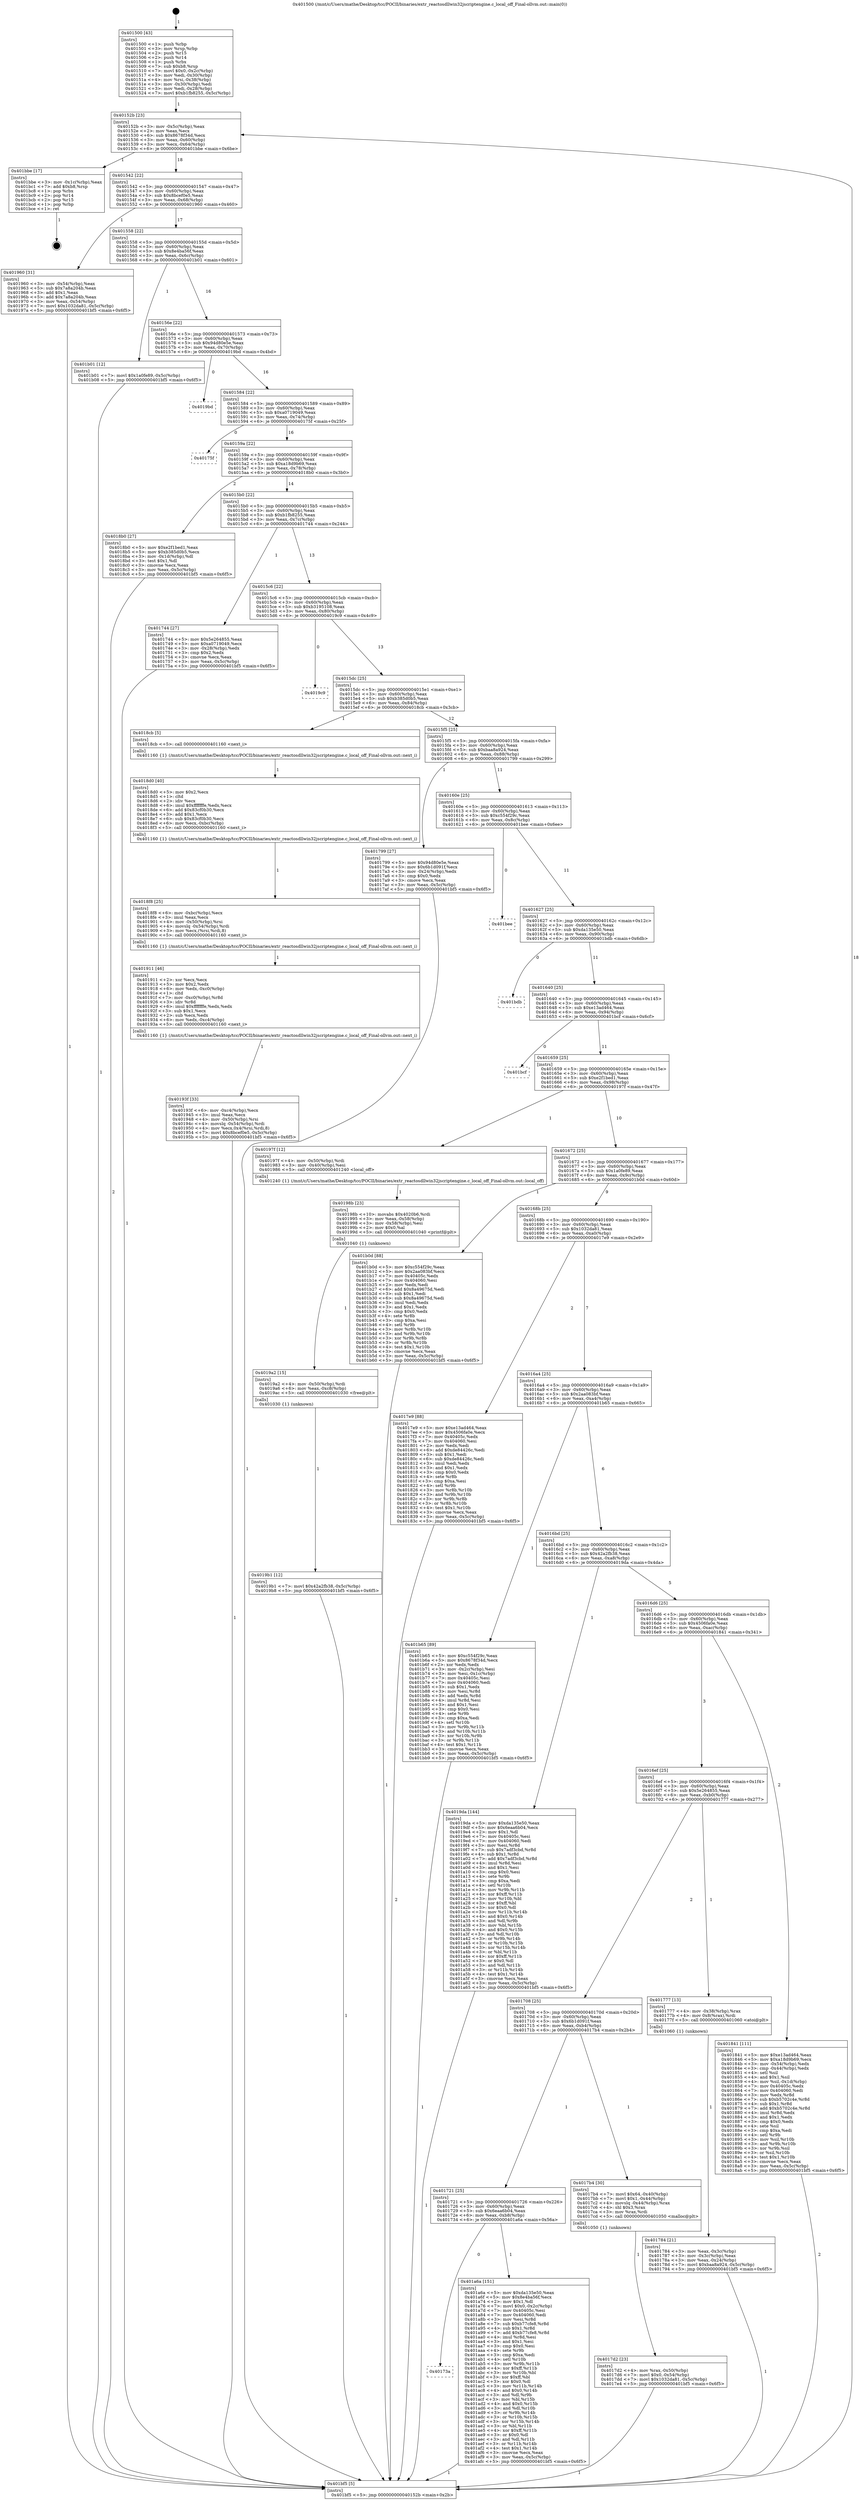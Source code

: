 digraph "0x401500" {
  label = "0x401500 (/mnt/c/Users/mathe/Desktop/tcc/POCII/binaries/extr_reactosdllwin32jscriptengine.c_local_off_Final-ollvm.out::main(0))"
  labelloc = "t"
  node[shape=record]

  Entry [label="",width=0.3,height=0.3,shape=circle,fillcolor=black,style=filled]
  "0x40152b" [label="{
     0x40152b [23]\l
     | [instrs]\l
     &nbsp;&nbsp;0x40152b \<+3\>: mov -0x5c(%rbp),%eax\l
     &nbsp;&nbsp;0x40152e \<+2\>: mov %eax,%ecx\l
     &nbsp;&nbsp;0x401530 \<+6\>: sub $0x8678f34d,%ecx\l
     &nbsp;&nbsp;0x401536 \<+3\>: mov %eax,-0x60(%rbp)\l
     &nbsp;&nbsp;0x401539 \<+3\>: mov %ecx,-0x64(%rbp)\l
     &nbsp;&nbsp;0x40153c \<+6\>: je 0000000000401bbe \<main+0x6be\>\l
  }"]
  "0x401bbe" [label="{
     0x401bbe [17]\l
     | [instrs]\l
     &nbsp;&nbsp;0x401bbe \<+3\>: mov -0x1c(%rbp),%eax\l
     &nbsp;&nbsp;0x401bc1 \<+7\>: add $0xb8,%rsp\l
     &nbsp;&nbsp;0x401bc8 \<+1\>: pop %rbx\l
     &nbsp;&nbsp;0x401bc9 \<+2\>: pop %r14\l
     &nbsp;&nbsp;0x401bcb \<+2\>: pop %r15\l
     &nbsp;&nbsp;0x401bcd \<+1\>: pop %rbp\l
     &nbsp;&nbsp;0x401bce \<+1\>: ret\l
  }"]
  "0x401542" [label="{
     0x401542 [22]\l
     | [instrs]\l
     &nbsp;&nbsp;0x401542 \<+5\>: jmp 0000000000401547 \<main+0x47\>\l
     &nbsp;&nbsp;0x401547 \<+3\>: mov -0x60(%rbp),%eax\l
     &nbsp;&nbsp;0x40154a \<+5\>: sub $0x8bcef0e5,%eax\l
     &nbsp;&nbsp;0x40154f \<+3\>: mov %eax,-0x68(%rbp)\l
     &nbsp;&nbsp;0x401552 \<+6\>: je 0000000000401960 \<main+0x460\>\l
  }"]
  Exit [label="",width=0.3,height=0.3,shape=circle,fillcolor=black,style=filled,peripheries=2]
  "0x401960" [label="{
     0x401960 [31]\l
     | [instrs]\l
     &nbsp;&nbsp;0x401960 \<+3\>: mov -0x54(%rbp),%eax\l
     &nbsp;&nbsp;0x401963 \<+5\>: sub $0x7a8a204b,%eax\l
     &nbsp;&nbsp;0x401968 \<+3\>: add $0x1,%eax\l
     &nbsp;&nbsp;0x40196b \<+5\>: add $0x7a8a204b,%eax\l
     &nbsp;&nbsp;0x401970 \<+3\>: mov %eax,-0x54(%rbp)\l
     &nbsp;&nbsp;0x401973 \<+7\>: movl $0x1032da81,-0x5c(%rbp)\l
     &nbsp;&nbsp;0x40197a \<+5\>: jmp 0000000000401bf5 \<main+0x6f5\>\l
  }"]
  "0x401558" [label="{
     0x401558 [22]\l
     | [instrs]\l
     &nbsp;&nbsp;0x401558 \<+5\>: jmp 000000000040155d \<main+0x5d\>\l
     &nbsp;&nbsp;0x40155d \<+3\>: mov -0x60(%rbp),%eax\l
     &nbsp;&nbsp;0x401560 \<+5\>: sub $0x8e4ba56f,%eax\l
     &nbsp;&nbsp;0x401565 \<+3\>: mov %eax,-0x6c(%rbp)\l
     &nbsp;&nbsp;0x401568 \<+6\>: je 0000000000401b01 \<main+0x601\>\l
  }"]
  "0x40173a" [label="{
     0x40173a\l
  }", style=dashed]
  "0x401b01" [label="{
     0x401b01 [12]\l
     | [instrs]\l
     &nbsp;&nbsp;0x401b01 \<+7\>: movl $0x1a0fe89,-0x5c(%rbp)\l
     &nbsp;&nbsp;0x401b08 \<+5\>: jmp 0000000000401bf5 \<main+0x6f5\>\l
  }"]
  "0x40156e" [label="{
     0x40156e [22]\l
     | [instrs]\l
     &nbsp;&nbsp;0x40156e \<+5\>: jmp 0000000000401573 \<main+0x73\>\l
     &nbsp;&nbsp;0x401573 \<+3\>: mov -0x60(%rbp),%eax\l
     &nbsp;&nbsp;0x401576 \<+5\>: sub $0x94d80e5e,%eax\l
     &nbsp;&nbsp;0x40157b \<+3\>: mov %eax,-0x70(%rbp)\l
     &nbsp;&nbsp;0x40157e \<+6\>: je 00000000004019bd \<main+0x4bd\>\l
  }"]
  "0x401a6a" [label="{
     0x401a6a [151]\l
     | [instrs]\l
     &nbsp;&nbsp;0x401a6a \<+5\>: mov $0xda135e50,%eax\l
     &nbsp;&nbsp;0x401a6f \<+5\>: mov $0x8e4ba56f,%ecx\l
     &nbsp;&nbsp;0x401a74 \<+2\>: mov $0x1,%dl\l
     &nbsp;&nbsp;0x401a76 \<+7\>: movl $0x0,-0x2c(%rbp)\l
     &nbsp;&nbsp;0x401a7d \<+7\>: mov 0x40405c,%esi\l
     &nbsp;&nbsp;0x401a84 \<+7\>: mov 0x404060,%edi\l
     &nbsp;&nbsp;0x401a8b \<+3\>: mov %esi,%r8d\l
     &nbsp;&nbsp;0x401a8e \<+7\>: sub $0xb77cfe8,%r8d\l
     &nbsp;&nbsp;0x401a95 \<+4\>: sub $0x1,%r8d\l
     &nbsp;&nbsp;0x401a99 \<+7\>: add $0xb77cfe8,%r8d\l
     &nbsp;&nbsp;0x401aa0 \<+4\>: imul %r8d,%esi\l
     &nbsp;&nbsp;0x401aa4 \<+3\>: and $0x1,%esi\l
     &nbsp;&nbsp;0x401aa7 \<+3\>: cmp $0x0,%esi\l
     &nbsp;&nbsp;0x401aaa \<+4\>: sete %r9b\l
     &nbsp;&nbsp;0x401aae \<+3\>: cmp $0xa,%edi\l
     &nbsp;&nbsp;0x401ab1 \<+4\>: setl %r10b\l
     &nbsp;&nbsp;0x401ab5 \<+3\>: mov %r9b,%r11b\l
     &nbsp;&nbsp;0x401ab8 \<+4\>: xor $0xff,%r11b\l
     &nbsp;&nbsp;0x401abc \<+3\>: mov %r10b,%bl\l
     &nbsp;&nbsp;0x401abf \<+3\>: xor $0xff,%bl\l
     &nbsp;&nbsp;0x401ac2 \<+3\>: xor $0x0,%dl\l
     &nbsp;&nbsp;0x401ac5 \<+3\>: mov %r11b,%r14b\l
     &nbsp;&nbsp;0x401ac8 \<+4\>: and $0x0,%r14b\l
     &nbsp;&nbsp;0x401acc \<+3\>: and %dl,%r9b\l
     &nbsp;&nbsp;0x401acf \<+3\>: mov %bl,%r15b\l
     &nbsp;&nbsp;0x401ad2 \<+4\>: and $0x0,%r15b\l
     &nbsp;&nbsp;0x401ad6 \<+3\>: and %dl,%r10b\l
     &nbsp;&nbsp;0x401ad9 \<+3\>: or %r9b,%r14b\l
     &nbsp;&nbsp;0x401adc \<+3\>: or %r10b,%r15b\l
     &nbsp;&nbsp;0x401adf \<+3\>: xor %r15b,%r14b\l
     &nbsp;&nbsp;0x401ae2 \<+3\>: or %bl,%r11b\l
     &nbsp;&nbsp;0x401ae5 \<+4\>: xor $0xff,%r11b\l
     &nbsp;&nbsp;0x401ae9 \<+3\>: or $0x0,%dl\l
     &nbsp;&nbsp;0x401aec \<+3\>: and %dl,%r11b\l
     &nbsp;&nbsp;0x401aef \<+3\>: or %r11b,%r14b\l
     &nbsp;&nbsp;0x401af2 \<+4\>: test $0x1,%r14b\l
     &nbsp;&nbsp;0x401af6 \<+3\>: cmovne %ecx,%eax\l
     &nbsp;&nbsp;0x401af9 \<+3\>: mov %eax,-0x5c(%rbp)\l
     &nbsp;&nbsp;0x401afc \<+5\>: jmp 0000000000401bf5 \<main+0x6f5\>\l
  }"]
  "0x4019bd" [label="{
     0x4019bd\l
  }", style=dashed]
  "0x401584" [label="{
     0x401584 [22]\l
     | [instrs]\l
     &nbsp;&nbsp;0x401584 \<+5\>: jmp 0000000000401589 \<main+0x89\>\l
     &nbsp;&nbsp;0x401589 \<+3\>: mov -0x60(%rbp),%eax\l
     &nbsp;&nbsp;0x40158c \<+5\>: sub $0xa0719049,%eax\l
     &nbsp;&nbsp;0x401591 \<+3\>: mov %eax,-0x74(%rbp)\l
     &nbsp;&nbsp;0x401594 \<+6\>: je 000000000040175f \<main+0x25f\>\l
  }"]
  "0x4019b1" [label="{
     0x4019b1 [12]\l
     | [instrs]\l
     &nbsp;&nbsp;0x4019b1 \<+7\>: movl $0x42a2fb38,-0x5c(%rbp)\l
     &nbsp;&nbsp;0x4019b8 \<+5\>: jmp 0000000000401bf5 \<main+0x6f5\>\l
  }"]
  "0x40175f" [label="{
     0x40175f\l
  }", style=dashed]
  "0x40159a" [label="{
     0x40159a [22]\l
     | [instrs]\l
     &nbsp;&nbsp;0x40159a \<+5\>: jmp 000000000040159f \<main+0x9f\>\l
     &nbsp;&nbsp;0x40159f \<+3\>: mov -0x60(%rbp),%eax\l
     &nbsp;&nbsp;0x4015a2 \<+5\>: sub $0xa18d9b69,%eax\l
     &nbsp;&nbsp;0x4015a7 \<+3\>: mov %eax,-0x78(%rbp)\l
     &nbsp;&nbsp;0x4015aa \<+6\>: je 00000000004018b0 \<main+0x3b0\>\l
  }"]
  "0x4019a2" [label="{
     0x4019a2 [15]\l
     | [instrs]\l
     &nbsp;&nbsp;0x4019a2 \<+4\>: mov -0x50(%rbp),%rdi\l
     &nbsp;&nbsp;0x4019a6 \<+6\>: mov %eax,-0xc8(%rbp)\l
     &nbsp;&nbsp;0x4019ac \<+5\>: call 0000000000401030 \<free@plt\>\l
     | [calls]\l
     &nbsp;&nbsp;0x401030 \{1\} (unknown)\l
  }"]
  "0x4018b0" [label="{
     0x4018b0 [27]\l
     | [instrs]\l
     &nbsp;&nbsp;0x4018b0 \<+5\>: mov $0xe2f1bed1,%eax\l
     &nbsp;&nbsp;0x4018b5 \<+5\>: mov $0xb385d0b5,%ecx\l
     &nbsp;&nbsp;0x4018ba \<+3\>: mov -0x1d(%rbp),%dl\l
     &nbsp;&nbsp;0x4018bd \<+3\>: test $0x1,%dl\l
     &nbsp;&nbsp;0x4018c0 \<+3\>: cmovne %ecx,%eax\l
     &nbsp;&nbsp;0x4018c3 \<+3\>: mov %eax,-0x5c(%rbp)\l
     &nbsp;&nbsp;0x4018c6 \<+5\>: jmp 0000000000401bf5 \<main+0x6f5\>\l
  }"]
  "0x4015b0" [label="{
     0x4015b0 [22]\l
     | [instrs]\l
     &nbsp;&nbsp;0x4015b0 \<+5\>: jmp 00000000004015b5 \<main+0xb5\>\l
     &nbsp;&nbsp;0x4015b5 \<+3\>: mov -0x60(%rbp),%eax\l
     &nbsp;&nbsp;0x4015b8 \<+5\>: sub $0xb1fb8255,%eax\l
     &nbsp;&nbsp;0x4015bd \<+3\>: mov %eax,-0x7c(%rbp)\l
     &nbsp;&nbsp;0x4015c0 \<+6\>: je 0000000000401744 \<main+0x244\>\l
  }"]
  "0x40198b" [label="{
     0x40198b [23]\l
     | [instrs]\l
     &nbsp;&nbsp;0x40198b \<+10\>: movabs $0x4020b6,%rdi\l
     &nbsp;&nbsp;0x401995 \<+3\>: mov %eax,-0x58(%rbp)\l
     &nbsp;&nbsp;0x401998 \<+3\>: mov -0x58(%rbp),%esi\l
     &nbsp;&nbsp;0x40199b \<+2\>: mov $0x0,%al\l
     &nbsp;&nbsp;0x40199d \<+5\>: call 0000000000401040 \<printf@plt\>\l
     | [calls]\l
     &nbsp;&nbsp;0x401040 \{1\} (unknown)\l
  }"]
  "0x401744" [label="{
     0x401744 [27]\l
     | [instrs]\l
     &nbsp;&nbsp;0x401744 \<+5\>: mov $0x5e264855,%eax\l
     &nbsp;&nbsp;0x401749 \<+5\>: mov $0xa0719049,%ecx\l
     &nbsp;&nbsp;0x40174e \<+3\>: mov -0x28(%rbp),%edx\l
     &nbsp;&nbsp;0x401751 \<+3\>: cmp $0x2,%edx\l
     &nbsp;&nbsp;0x401754 \<+3\>: cmovne %ecx,%eax\l
     &nbsp;&nbsp;0x401757 \<+3\>: mov %eax,-0x5c(%rbp)\l
     &nbsp;&nbsp;0x40175a \<+5\>: jmp 0000000000401bf5 \<main+0x6f5\>\l
  }"]
  "0x4015c6" [label="{
     0x4015c6 [22]\l
     | [instrs]\l
     &nbsp;&nbsp;0x4015c6 \<+5\>: jmp 00000000004015cb \<main+0xcb\>\l
     &nbsp;&nbsp;0x4015cb \<+3\>: mov -0x60(%rbp),%eax\l
     &nbsp;&nbsp;0x4015ce \<+5\>: sub $0xb3195108,%eax\l
     &nbsp;&nbsp;0x4015d3 \<+3\>: mov %eax,-0x80(%rbp)\l
     &nbsp;&nbsp;0x4015d6 \<+6\>: je 00000000004019c9 \<main+0x4c9\>\l
  }"]
  "0x401bf5" [label="{
     0x401bf5 [5]\l
     | [instrs]\l
     &nbsp;&nbsp;0x401bf5 \<+5\>: jmp 000000000040152b \<main+0x2b\>\l
  }"]
  "0x401500" [label="{
     0x401500 [43]\l
     | [instrs]\l
     &nbsp;&nbsp;0x401500 \<+1\>: push %rbp\l
     &nbsp;&nbsp;0x401501 \<+3\>: mov %rsp,%rbp\l
     &nbsp;&nbsp;0x401504 \<+2\>: push %r15\l
     &nbsp;&nbsp;0x401506 \<+2\>: push %r14\l
     &nbsp;&nbsp;0x401508 \<+1\>: push %rbx\l
     &nbsp;&nbsp;0x401509 \<+7\>: sub $0xb8,%rsp\l
     &nbsp;&nbsp;0x401510 \<+7\>: movl $0x0,-0x2c(%rbp)\l
     &nbsp;&nbsp;0x401517 \<+3\>: mov %edi,-0x30(%rbp)\l
     &nbsp;&nbsp;0x40151a \<+4\>: mov %rsi,-0x38(%rbp)\l
     &nbsp;&nbsp;0x40151e \<+3\>: mov -0x30(%rbp),%edi\l
     &nbsp;&nbsp;0x401521 \<+3\>: mov %edi,-0x28(%rbp)\l
     &nbsp;&nbsp;0x401524 \<+7\>: movl $0xb1fb8255,-0x5c(%rbp)\l
  }"]
  "0x40193f" [label="{
     0x40193f [33]\l
     | [instrs]\l
     &nbsp;&nbsp;0x40193f \<+6\>: mov -0xc4(%rbp),%ecx\l
     &nbsp;&nbsp;0x401945 \<+3\>: imul %eax,%ecx\l
     &nbsp;&nbsp;0x401948 \<+4\>: mov -0x50(%rbp),%rsi\l
     &nbsp;&nbsp;0x40194c \<+4\>: movslq -0x54(%rbp),%rdi\l
     &nbsp;&nbsp;0x401950 \<+4\>: mov %ecx,0x4(%rsi,%rdi,8)\l
     &nbsp;&nbsp;0x401954 \<+7\>: movl $0x8bcef0e5,-0x5c(%rbp)\l
     &nbsp;&nbsp;0x40195b \<+5\>: jmp 0000000000401bf5 \<main+0x6f5\>\l
  }"]
  "0x4019c9" [label="{
     0x4019c9\l
  }", style=dashed]
  "0x4015dc" [label="{
     0x4015dc [25]\l
     | [instrs]\l
     &nbsp;&nbsp;0x4015dc \<+5\>: jmp 00000000004015e1 \<main+0xe1\>\l
     &nbsp;&nbsp;0x4015e1 \<+3\>: mov -0x60(%rbp),%eax\l
     &nbsp;&nbsp;0x4015e4 \<+5\>: sub $0xb385d0b5,%eax\l
     &nbsp;&nbsp;0x4015e9 \<+6\>: mov %eax,-0x84(%rbp)\l
     &nbsp;&nbsp;0x4015ef \<+6\>: je 00000000004018cb \<main+0x3cb\>\l
  }"]
  "0x401911" [label="{
     0x401911 [46]\l
     | [instrs]\l
     &nbsp;&nbsp;0x401911 \<+2\>: xor %ecx,%ecx\l
     &nbsp;&nbsp;0x401913 \<+5\>: mov $0x2,%edx\l
     &nbsp;&nbsp;0x401918 \<+6\>: mov %edx,-0xc0(%rbp)\l
     &nbsp;&nbsp;0x40191e \<+1\>: cltd\l
     &nbsp;&nbsp;0x40191f \<+7\>: mov -0xc0(%rbp),%r8d\l
     &nbsp;&nbsp;0x401926 \<+3\>: idiv %r8d\l
     &nbsp;&nbsp;0x401929 \<+6\>: imul $0xfffffffe,%edx,%edx\l
     &nbsp;&nbsp;0x40192f \<+3\>: sub $0x1,%ecx\l
     &nbsp;&nbsp;0x401932 \<+2\>: sub %ecx,%edx\l
     &nbsp;&nbsp;0x401934 \<+6\>: mov %edx,-0xc4(%rbp)\l
     &nbsp;&nbsp;0x40193a \<+5\>: call 0000000000401160 \<next_i\>\l
     | [calls]\l
     &nbsp;&nbsp;0x401160 \{1\} (/mnt/c/Users/mathe/Desktop/tcc/POCII/binaries/extr_reactosdllwin32jscriptengine.c_local_off_Final-ollvm.out::next_i)\l
  }"]
  "0x4018cb" [label="{
     0x4018cb [5]\l
     | [instrs]\l
     &nbsp;&nbsp;0x4018cb \<+5\>: call 0000000000401160 \<next_i\>\l
     | [calls]\l
     &nbsp;&nbsp;0x401160 \{1\} (/mnt/c/Users/mathe/Desktop/tcc/POCII/binaries/extr_reactosdllwin32jscriptengine.c_local_off_Final-ollvm.out::next_i)\l
  }"]
  "0x4015f5" [label="{
     0x4015f5 [25]\l
     | [instrs]\l
     &nbsp;&nbsp;0x4015f5 \<+5\>: jmp 00000000004015fa \<main+0xfa\>\l
     &nbsp;&nbsp;0x4015fa \<+3\>: mov -0x60(%rbp),%eax\l
     &nbsp;&nbsp;0x4015fd \<+5\>: sub $0xbaa8a924,%eax\l
     &nbsp;&nbsp;0x401602 \<+6\>: mov %eax,-0x88(%rbp)\l
     &nbsp;&nbsp;0x401608 \<+6\>: je 0000000000401799 \<main+0x299\>\l
  }"]
  "0x4018f8" [label="{
     0x4018f8 [25]\l
     | [instrs]\l
     &nbsp;&nbsp;0x4018f8 \<+6\>: mov -0xbc(%rbp),%ecx\l
     &nbsp;&nbsp;0x4018fe \<+3\>: imul %eax,%ecx\l
     &nbsp;&nbsp;0x401901 \<+4\>: mov -0x50(%rbp),%rsi\l
     &nbsp;&nbsp;0x401905 \<+4\>: movslq -0x54(%rbp),%rdi\l
     &nbsp;&nbsp;0x401909 \<+3\>: mov %ecx,(%rsi,%rdi,8)\l
     &nbsp;&nbsp;0x40190c \<+5\>: call 0000000000401160 \<next_i\>\l
     | [calls]\l
     &nbsp;&nbsp;0x401160 \{1\} (/mnt/c/Users/mathe/Desktop/tcc/POCII/binaries/extr_reactosdllwin32jscriptengine.c_local_off_Final-ollvm.out::next_i)\l
  }"]
  "0x401799" [label="{
     0x401799 [27]\l
     | [instrs]\l
     &nbsp;&nbsp;0x401799 \<+5\>: mov $0x94d80e5e,%eax\l
     &nbsp;&nbsp;0x40179e \<+5\>: mov $0x6b1d091f,%ecx\l
     &nbsp;&nbsp;0x4017a3 \<+3\>: mov -0x24(%rbp),%edx\l
     &nbsp;&nbsp;0x4017a6 \<+3\>: cmp $0x0,%edx\l
     &nbsp;&nbsp;0x4017a9 \<+3\>: cmove %ecx,%eax\l
     &nbsp;&nbsp;0x4017ac \<+3\>: mov %eax,-0x5c(%rbp)\l
     &nbsp;&nbsp;0x4017af \<+5\>: jmp 0000000000401bf5 \<main+0x6f5\>\l
  }"]
  "0x40160e" [label="{
     0x40160e [25]\l
     | [instrs]\l
     &nbsp;&nbsp;0x40160e \<+5\>: jmp 0000000000401613 \<main+0x113\>\l
     &nbsp;&nbsp;0x401613 \<+3\>: mov -0x60(%rbp),%eax\l
     &nbsp;&nbsp;0x401616 \<+5\>: sub $0xc554f29c,%eax\l
     &nbsp;&nbsp;0x40161b \<+6\>: mov %eax,-0x8c(%rbp)\l
     &nbsp;&nbsp;0x401621 \<+6\>: je 0000000000401bee \<main+0x6ee\>\l
  }"]
  "0x4018d0" [label="{
     0x4018d0 [40]\l
     | [instrs]\l
     &nbsp;&nbsp;0x4018d0 \<+5\>: mov $0x2,%ecx\l
     &nbsp;&nbsp;0x4018d5 \<+1\>: cltd\l
     &nbsp;&nbsp;0x4018d6 \<+2\>: idiv %ecx\l
     &nbsp;&nbsp;0x4018d8 \<+6\>: imul $0xfffffffe,%edx,%ecx\l
     &nbsp;&nbsp;0x4018de \<+6\>: add $0x83cf0b30,%ecx\l
     &nbsp;&nbsp;0x4018e4 \<+3\>: add $0x1,%ecx\l
     &nbsp;&nbsp;0x4018e7 \<+6\>: sub $0x83cf0b30,%ecx\l
     &nbsp;&nbsp;0x4018ed \<+6\>: mov %ecx,-0xbc(%rbp)\l
     &nbsp;&nbsp;0x4018f3 \<+5\>: call 0000000000401160 \<next_i\>\l
     | [calls]\l
     &nbsp;&nbsp;0x401160 \{1\} (/mnt/c/Users/mathe/Desktop/tcc/POCII/binaries/extr_reactosdllwin32jscriptengine.c_local_off_Final-ollvm.out::next_i)\l
  }"]
  "0x401bee" [label="{
     0x401bee\l
  }", style=dashed]
  "0x401627" [label="{
     0x401627 [25]\l
     | [instrs]\l
     &nbsp;&nbsp;0x401627 \<+5\>: jmp 000000000040162c \<main+0x12c\>\l
     &nbsp;&nbsp;0x40162c \<+3\>: mov -0x60(%rbp),%eax\l
     &nbsp;&nbsp;0x40162f \<+5\>: sub $0xda135e50,%eax\l
     &nbsp;&nbsp;0x401634 \<+6\>: mov %eax,-0x90(%rbp)\l
     &nbsp;&nbsp;0x40163a \<+6\>: je 0000000000401bdb \<main+0x6db\>\l
  }"]
  "0x4017d2" [label="{
     0x4017d2 [23]\l
     | [instrs]\l
     &nbsp;&nbsp;0x4017d2 \<+4\>: mov %rax,-0x50(%rbp)\l
     &nbsp;&nbsp;0x4017d6 \<+7\>: movl $0x0,-0x54(%rbp)\l
     &nbsp;&nbsp;0x4017dd \<+7\>: movl $0x1032da81,-0x5c(%rbp)\l
     &nbsp;&nbsp;0x4017e4 \<+5\>: jmp 0000000000401bf5 \<main+0x6f5\>\l
  }"]
  "0x401bdb" [label="{
     0x401bdb\l
  }", style=dashed]
  "0x401640" [label="{
     0x401640 [25]\l
     | [instrs]\l
     &nbsp;&nbsp;0x401640 \<+5\>: jmp 0000000000401645 \<main+0x145\>\l
     &nbsp;&nbsp;0x401645 \<+3\>: mov -0x60(%rbp),%eax\l
     &nbsp;&nbsp;0x401648 \<+5\>: sub $0xe13ad464,%eax\l
     &nbsp;&nbsp;0x40164d \<+6\>: mov %eax,-0x94(%rbp)\l
     &nbsp;&nbsp;0x401653 \<+6\>: je 0000000000401bcf \<main+0x6cf\>\l
  }"]
  "0x401721" [label="{
     0x401721 [25]\l
     | [instrs]\l
     &nbsp;&nbsp;0x401721 \<+5\>: jmp 0000000000401726 \<main+0x226\>\l
     &nbsp;&nbsp;0x401726 \<+3\>: mov -0x60(%rbp),%eax\l
     &nbsp;&nbsp;0x401729 \<+5\>: sub $0x6eaa6b04,%eax\l
     &nbsp;&nbsp;0x40172e \<+6\>: mov %eax,-0xb8(%rbp)\l
     &nbsp;&nbsp;0x401734 \<+6\>: je 0000000000401a6a \<main+0x56a\>\l
  }"]
  "0x401bcf" [label="{
     0x401bcf\l
  }", style=dashed]
  "0x401659" [label="{
     0x401659 [25]\l
     | [instrs]\l
     &nbsp;&nbsp;0x401659 \<+5\>: jmp 000000000040165e \<main+0x15e\>\l
     &nbsp;&nbsp;0x40165e \<+3\>: mov -0x60(%rbp),%eax\l
     &nbsp;&nbsp;0x401661 \<+5\>: sub $0xe2f1bed1,%eax\l
     &nbsp;&nbsp;0x401666 \<+6\>: mov %eax,-0x98(%rbp)\l
     &nbsp;&nbsp;0x40166c \<+6\>: je 000000000040197f \<main+0x47f\>\l
  }"]
  "0x4017b4" [label="{
     0x4017b4 [30]\l
     | [instrs]\l
     &nbsp;&nbsp;0x4017b4 \<+7\>: movl $0x64,-0x40(%rbp)\l
     &nbsp;&nbsp;0x4017bb \<+7\>: movl $0x1,-0x44(%rbp)\l
     &nbsp;&nbsp;0x4017c2 \<+4\>: movslq -0x44(%rbp),%rax\l
     &nbsp;&nbsp;0x4017c6 \<+4\>: shl $0x3,%rax\l
     &nbsp;&nbsp;0x4017ca \<+3\>: mov %rax,%rdi\l
     &nbsp;&nbsp;0x4017cd \<+5\>: call 0000000000401050 \<malloc@plt\>\l
     | [calls]\l
     &nbsp;&nbsp;0x401050 \{1\} (unknown)\l
  }"]
  "0x40197f" [label="{
     0x40197f [12]\l
     | [instrs]\l
     &nbsp;&nbsp;0x40197f \<+4\>: mov -0x50(%rbp),%rdi\l
     &nbsp;&nbsp;0x401983 \<+3\>: mov -0x40(%rbp),%esi\l
     &nbsp;&nbsp;0x401986 \<+5\>: call 0000000000401240 \<local_off\>\l
     | [calls]\l
     &nbsp;&nbsp;0x401240 \{1\} (/mnt/c/Users/mathe/Desktop/tcc/POCII/binaries/extr_reactosdllwin32jscriptengine.c_local_off_Final-ollvm.out::local_off)\l
  }"]
  "0x401672" [label="{
     0x401672 [25]\l
     | [instrs]\l
     &nbsp;&nbsp;0x401672 \<+5\>: jmp 0000000000401677 \<main+0x177\>\l
     &nbsp;&nbsp;0x401677 \<+3\>: mov -0x60(%rbp),%eax\l
     &nbsp;&nbsp;0x40167a \<+5\>: sub $0x1a0fe89,%eax\l
     &nbsp;&nbsp;0x40167f \<+6\>: mov %eax,-0x9c(%rbp)\l
     &nbsp;&nbsp;0x401685 \<+6\>: je 0000000000401b0d \<main+0x60d\>\l
  }"]
  "0x401784" [label="{
     0x401784 [21]\l
     | [instrs]\l
     &nbsp;&nbsp;0x401784 \<+3\>: mov %eax,-0x3c(%rbp)\l
     &nbsp;&nbsp;0x401787 \<+3\>: mov -0x3c(%rbp),%eax\l
     &nbsp;&nbsp;0x40178a \<+3\>: mov %eax,-0x24(%rbp)\l
     &nbsp;&nbsp;0x40178d \<+7\>: movl $0xbaa8a924,-0x5c(%rbp)\l
     &nbsp;&nbsp;0x401794 \<+5\>: jmp 0000000000401bf5 \<main+0x6f5\>\l
  }"]
  "0x401b0d" [label="{
     0x401b0d [88]\l
     | [instrs]\l
     &nbsp;&nbsp;0x401b0d \<+5\>: mov $0xc554f29c,%eax\l
     &nbsp;&nbsp;0x401b12 \<+5\>: mov $0x2aa083bf,%ecx\l
     &nbsp;&nbsp;0x401b17 \<+7\>: mov 0x40405c,%edx\l
     &nbsp;&nbsp;0x401b1e \<+7\>: mov 0x404060,%esi\l
     &nbsp;&nbsp;0x401b25 \<+2\>: mov %edx,%edi\l
     &nbsp;&nbsp;0x401b27 \<+6\>: add $0x8a49675d,%edi\l
     &nbsp;&nbsp;0x401b2d \<+3\>: sub $0x1,%edi\l
     &nbsp;&nbsp;0x401b30 \<+6\>: sub $0x8a49675d,%edi\l
     &nbsp;&nbsp;0x401b36 \<+3\>: imul %edi,%edx\l
     &nbsp;&nbsp;0x401b39 \<+3\>: and $0x1,%edx\l
     &nbsp;&nbsp;0x401b3c \<+3\>: cmp $0x0,%edx\l
     &nbsp;&nbsp;0x401b3f \<+4\>: sete %r8b\l
     &nbsp;&nbsp;0x401b43 \<+3\>: cmp $0xa,%esi\l
     &nbsp;&nbsp;0x401b46 \<+4\>: setl %r9b\l
     &nbsp;&nbsp;0x401b4a \<+3\>: mov %r8b,%r10b\l
     &nbsp;&nbsp;0x401b4d \<+3\>: and %r9b,%r10b\l
     &nbsp;&nbsp;0x401b50 \<+3\>: xor %r9b,%r8b\l
     &nbsp;&nbsp;0x401b53 \<+3\>: or %r8b,%r10b\l
     &nbsp;&nbsp;0x401b56 \<+4\>: test $0x1,%r10b\l
     &nbsp;&nbsp;0x401b5a \<+3\>: cmovne %ecx,%eax\l
     &nbsp;&nbsp;0x401b5d \<+3\>: mov %eax,-0x5c(%rbp)\l
     &nbsp;&nbsp;0x401b60 \<+5\>: jmp 0000000000401bf5 \<main+0x6f5\>\l
  }"]
  "0x40168b" [label="{
     0x40168b [25]\l
     | [instrs]\l
     &nbsp;&nbsp;0x40168b \<+5\>: jmp 0000000000401690 \<main+0x190\>\l
     &nbsp;&nbsp;0x401690 \<+3\>: mov -0x60(%rbp),%eax\l
     &nbsp;&nbsp;0x401693 \<+5\>: sub $0x1032da81,%eax\l
     &nbsp;&nbsp;0x401698 \<+6\>: mov %eax,-0xa0(%rbp)\l
     &nbsp;&nbsp;0x40169e \<+6\>: je 00000000004017e9 \<main+0x2e9\>\l
  }"]
  "0x401708" [label="{
     0x401708 [25]\l
     | [instrs]\l
     &nbsp;&nbsp;0x401708 \<+5\>: jmp 000000000040170d \<main+0x20d\>\l
     &nbsp;&nbsp;0x40170d \<+3\>: mov -0x60(%rbp),%eax\l
     &nbsp;&nbsp;0x401710 \<+5\>: sub $0x6b1d091f,%eax\l
     &nbsp;&nbsp;0x401715 \<+6\>: mov %eax,-0xb4(%rbp)\l
     &nbsp;&nbsp;0x40171b \<+6\>: je 00000000004017b4 \<main+0x2b4\>\l
  }"]
  "0x4017e9" [label="{
     0x4017e9 [88]\l
     | [instrs]\l
     &nbsp;&nbsp;0x4017e9 \<+5\>: mov $0xe13ad464,%eax\l
     &nbsp;&nbsp;0x4017ee \<+5\>: mov $0x4506fa0e,%ecx\l
     &nbsp;&nbsp;0x4017f3 \<+7\>: mov 0x40405c,%edx\l
     &nbsp;&nbsp;0x4017fa \<+7\>: mov 0x404060,%esi\l
     &nbsp;&nbsp;0x401801 \<+2\>: mov %edx,%edi\l
     &nbsp;&nbsp;0x401803 \<+6\>: add $0xde84426c,%edi\l
     &nbsp;&nbsp;0x401809 \<+3\>: sub $0x1,%edi\l
     &nbsp;&nbsp;0x40180c \<+6\>: sub $0xde84426c,%edi\l
     &nbsp;&nbsp;0x401812 \<+3\>: imul %edi,%edx\l
     &nbsp;&nbsp;0x401815 \<+3\>: and $0x1,%edx\l
     &nbsp;&nbsp;0x401818 \<+3\>: cmp $0x0,%edx\l
     &nbsp;&nbsp;0x40181b \<+4\>: sete %r8b\l
     &nbsp;&nbsp;0x40181f \<+3\>: cmp $0xa,%esi\l
     &nbsp;&nbsp;0x401822 \<+4\>: setl %r9b\l
     &nbsp;&nbsp;0x401826 \<+3\>: mov %r8b,%r10b\l
     &nbsp;&nbsp;0x401829 \<+3\>: and %r9b,%r10b\l
     &nbsp;&nbsp;0x40182c \<+3\>: xor %r9b,%r8b\l
     &nbsp;&nbsp;0x40182f \<+3\>: or %r8b,%r10b\l
     &nbsp;&nbsp;0x401832 \<+4\>: test $0x1,%r10b\l
     &nbsp;&nbsp;0x401836 \<+3\>: cmovne %ecx,%eax\l
     &nbsp;&nbsp;0x401839 \<+3\>: mov %eax,-0x5c(%rbp)\l
     &nbsp;&nbsp;0x40183c \<+5\>: jmp 0000000000401bf5 \<main+0x6f5\>\l
  }"]
  "0x4016a4" [label="{
     0x4016a4 [25]\l
     | [instrs]\l
     &nbsp;&nbsp;0x4016a4 \<+5\>: jmp 00000000004016a9 \<main+0x1a9\>\l
     &nbsp;&nbsp;0x4016a9 \<+3\>: mov -0x60(%rbp),%eax\l
     &nbsp;&nbsp;0x4016ac \<+5\>: sub $0x2aa083bf,%eax\l
     &nbsp;&nbsp;0x4016b1 \<+6\>: mov %eax,-0xa4(%rbp)\l
     &nbsp;&nbsp;0x4016b7 \<+6\>: je 0000000000401b65 \<main+0x665\>\l
  }"]
  "0x401777" [label="{
     0x401777 [13]\l
     | [instrs]\l
     &nbsp;&nbsp;0x401777 \<+4\>: mov -0x38(%rbp),%rax\l
     &nbsp;&nbsp;0x40177b \<+4\>: mov 0x8(%rax),%rdi\l
     &nbsp;&nbsp;0x40177f \<+5\>: call 0000000000401060 \<atoi@plt\>\l
     | [calls]\l
     &nbsp;&nbsp;0x401060 \{1\} (unknown)\l
  }"]
  "0x401b65" [label="{
     0x401b65 [89]\l
     | [instrs]\l
     &nbsp;&nbsp;0x401b65 \<+5\>: mov $0xc554f29c,%eax\l
     &nbsp;&nbsp;0x401b6a \<+5\>: mov $0x8678f34d,%ecx\l
     &nbsp;&nbsp;0x401b6f \<+2\>: xor %edx,%edx\l
     &nbsp;&nbsp;0x401b71 \<+3\>: mov -0x2c(%rbp),%esi\l
     &nbsp;&nbsp;0x401b74 \<+3\>: mov %esi,-0x1c(%rbp)\l
     &nbsp;&nbsp;0x401b77 \<+7\>: mov 0x40405c,%esi\l
     &nbsp;&nbsp;0x401b7e \<+7\>: mov 0x404060,%edi\l
     &nbsp;&nbsp;0x401b85 \<+3\>: sub $0x1,%edx\l
     &nbsp;&nbsp;0x401b88 \<+3\>: mov %esi,%r8d\l
     &nbsp;&nbsp;0x401b8b \<+3\>: add %edx,%r8d\l
     &nbsp;&nbsp;0x401b8e \<+4\>: imul %r8d,%esi\l
     &nbsp;&nbsp;0x401b92 \<+3\>: and $0x1,%esi\l
     &nbsp;&nbsp;0x401b95 \<+3\>: cmp $0x0,%esi\l
     &nbsp;&nbsp;0x401b98 \<+4\>: sete %r9b\l
     &nbsp;&nbsp;0x401b9c \<+3\>: cmp $0xa,%edi\l
     &nbsp;&nbsp;0x401b9f \<+4\>: setl %r10b\l
     &nbsp;&nbsp;0x401ba3 \<+3\>: mov %r9b,%r11b\l
     &nbsp;&nbsp;0x401ba6 \<+3\>: and %r10b,%r11b\l
     &nbsp;&nbsp;0x401ba9 \<+3\>: xor %r10b,%r9b\l
     &nbsp;&nbsp;0x401bac \<+3\>: or %r9b,%r11b\l
     &nbsp;&nbsp;0x401baf \<+4\>: test $0x1,%r11b\l
     &nbsp;&nbsp;0x401bb3 \<+3\>: cmovne %ecx,%eax\l
     &nbsp;&nbsp;0x401bb6 \<+3\>: mov %eax,-0x5c(%rbp)\l
     &nbsp;&nbsp;0x401bb9 \<+5\>: jmp 0000000000401bf5 \<main+0x6f5\>\l
  }"]
  "0x4016bd" [label="{
     0x4016bd [25]\l
     | [instrs]\l
     &nbsp;&nbsp;0x4016bd \<+5\>: jmp 00000000004016c2 \<main+0x1c2\>\l
     &nbsp;&nbsp;0x4016c2 \<+3\>: mov -0x60(%rbp),%eax\l
     &nbsp;&nbsp;0x4016c5 \<+5\>: sub $0x42a2fb38,%eax\l
     &nbsp;&nbsp;0x4016ca \<+6\>: mov %eax,-0xa8(%rbp)\l
     &nbsp;&nbsp;0x4016d0 \<+6\>: je 00000000004019da \<main+0x4da\>\l
  }"]
  "0x4016ef" [label="{
     0x4016ef [25]\l
     | [instrs]\l
     &nbsp;&nbsp;0x4016ef \<+5\>: jmp 00000000004016f4 \<main+0x1f4\>\l
     &nbsp;&nbsp;0x4016f4 \<+3\>: mov -0x60(%rbp),%eax\l
     &nbsp;&nbsp;0x4016f7 \<+5\>: sub $0x5e264855,%eax\l
     &nbsp;&nbsp;0x4016fc \<+6\>: mov %eax,-0xb0(%rbp)\l
     &nbsp;&nbsp;0x401702 \<+6\>: je 0000000000401777 \<main+0x277\>\l
  }"]
  "0x4019da" [label="{
     0x4019da [144]\l
     | [instrs]\l
     &nbsp;&nbsp;0x4019da \<+5\>: mov $0xda135e50,%eax\l
     &nbsp;&nbsp;0x4019df \<+5\>: mov $0x6eaa6b04,%ecx\l
     &nbsp;&nbsp;0x4019e4 \<+2\>: mov $0x1,%dl\l
     &nbsp;&nbsp;0x4019e6 \<+7\>: mov 0x40405c,%esi\l
     &nbsp;&nbsp;0x4019ed \<+7\>: mov 0x404060,%edi\l
     &nbsp;&nbsp;0x4019f4 \<+3\>: mov %esi,%r8d\l
     &nbsp;&nbsp;0x4019f7 \<+7\>: sub $0x7adf3cbd,%r8d\l
     &nbsp;&nbsp;0x4019fe \<+4\>: sub $0x1,%r8d\l
     &nbsp;&nbsp;0x401a02 \<+7\>: add $0x7adf3cbd,%r8d\l
     &nbsp;&nbsp;0x401a09 \<+4\>: imul %r8d,%esi\l
     &nbsp;&nbsp;0x401a0d \<+3\>: and $0x1,%esi\l
     &nbsp;&nbsp;0x401a10 \<+3\>: cmp $0x0,%esi\l
     &nbsp;&nbsp;0x401a13 \<+4\>: sete %r9b\l
     &nbsp;&nbsp;0x401a17 \<+3\>: cmp $0xa,%edi\l
     &nbsp;&nbsp;0x401a1a \<+4\>: setl %r10b\l
     &nbsp;&nbsp;0x401a1e \<+3\>: mov %r9b,%r11b\l
     &nbsp;&nbsp;0x401a21 \<+4\>: xor $0xff,%r11b\l
     &nbsp;&nbsp;0x401a25 \<+3\>: mov %r10b,%bl\l
     &nbsp;&nbsp;0x401a28 \<+3\>: xor $0xff,%bl\l
     &nbsp;&nbsp;0x401a2b \<+3\>: xor $0x0,%dl\l
     &nbsp;&nbsp;0x401a2e \<+3\>: mov %r11b,%r14b\l
     &nbsp;&nbsp;0x401a31 \<+4\>: and $0x0,%r14b\l
     &nbsp;&nbsp;0x401a35 \<+3\>: and %dl,%r9b\l
     &nbsp;&nbsp;0x401a38 \<+3\>: mov %bl,%r15b\l
     &nbsp;&nbsp;0x401a3b \<+4\>: and $0x0,%r15b\l
     &nbsp;&nbsp;0x401a3f \<+3\>: and %dl,%r10b\l
     &nbsp;&nbsp;0x401a42 \<+3\>: or %r9b,%r14b\l
     &nbsp;&nbsp;0x401a45 \<+3\>: or %r10b,%r15b\l
     &nbsp;&nbsp;0x401a48 \<+3\>: xor %r15b,%r14b\l
     &nbsp;&nbsp;0x401a4b \<+3\>: or %bl,%r11b\l
     &nbsp;&nbsp;0x401a4e \<+4\>: xor $0xff,%r11b\l
     &nbsp;&nbsp;0x401a52 \<+3\>: or $0x0,%dl\l
     &nbsp;&nbsp;0x401a55 \<+3\>: and %dl,%r11b\l
     &nbsp;&nbsp;0x401a58 \<+3\>: or %r11b,%r14b\l
     &nbsp;&nbsp;0x401a5b \<+4\>: test $0x1,%r14b\l
     &nbsp;&nbsp;0x401a5f \<+3\>: cmovne %ecx,%eax\l
     &nbsp;&nbsp;0x401a62 \<+3\>: mov %eax,-0x5c(%rbp)\l
     &nbsp;&nbsp;0x401a65 \<+5\>: jmp 0000000000401bf5 \<main+0x6f5\>\l
  }"]
  "0x4016d6" [label="{
     0x4016d6 [25]\l
     | [instrs]\l
     &nbsp;&nbsp;0x4016d6 \<+5\>: jmp 00000000004016db \<main+0x1db\>\l
     &nbsp;&nbsp;0x4016db \<+3\>: mov -0x60(%rbp),%eax\l
     &nbsp;&nbsp;0x4016de \<+5\>: sub $0x4506fa0e,%eax\l
     &nbsp;&nbsp;0x4016e3 \<+6\>: mov %eax,-0xac(%rbp)\l
     &nbsp;&nbsp;0x4016e9 \<+6\>: je 0000000000401841 \<main+0x341\>\l
  }"]
  "0x401841" [label="{
     0x401841 [111]\l
     | [instrs]\l
     &nbsp;&nbsp;0x401841 \<+5\>: mov $0xe13ad464,%eax\l
     &nbsp;&nbsp;0x401846 \<+5\>: mov $0xa18d9b69,%ecx\l
     &nbsp;&nbsp;0x40184b \<+3\>: mov -0x54(%rbp),%edx\l
     &nbsp;&nbsp;0x40184e \<+3\>: cmp -0x44(%rbp),%edx\l
     &nbsp;&nbsp;0x401851 \<+4\>: setl %sil\l
     &nbsp;&nbsp;0x401855 \<+4\>: and $0x1,%sil\l
     &nbsp;&nbsp;0x401859 \<+4\>: mov %sil,-0x1d(%rbp)\l
     &nbsp;&nbsp;0x40185d \<+7\>: mov 0x40405c,%edx\l
     &nbsp;&nbsp;0x401864 \<+7\>: mov 0x404060,%edi\l
     &nbsp;&nbsp;0x40186b \<+3\>: mov %edx,%r8d\l
     &nbsp;&nbsp;0x40186e \<+7\>: sub $0xb5702c4e,%r8d\l
     &nbsp;&nbsp;0x401875 \<+4\>: sub $0x1,%r8d\l
     &nbsp;&nbsp;0x401879 \<+7\>: add $0xb5702c4e,%r8d\l
     &nbsp;&nbsp;0x401880 \<+4\>: imul %r8d,%edx\l
     &nbsp;&nbsp;0x401884 \<+3\>: and $0x1,%edx\l
     &nbsp;&nbsp;0x401887 \<+3\>: cmp $0x0,%edx\l
     &nbsp;&nbsp;0x40188a \<+4\>: sete %sil\l
     &nbsp;&nbsp;0x40188e \<+3\>: cmp $0xa,%edi\l
     &nbsp;&nbsp;0x401891 \<+4\>: setl %r9b\l
     &nbsp;&nbsp;0x401895 \<+3\>: mov %sil,%r10b\l
     &nbsp;&nbsp;0x401898 \<+3\>: and %r9b,%r10b\l
     &nbsp;&nbsp;0x40189b \<+3\>: xor %r9b,%sil\l
     &nbsp;&nbsp;0x40189e \<+3\>: or %sil,%r10b\l
     &nbsp;&nbsp;0x4018a1 \<+4\>: test $0x1,%r10b\l
     &nbsp;&nbsp;0x4018a5 \<+3\>: cmovne %ecx,%eax\l
     &nbsp;&nbsp;0x4018a8 \<+3\>: mov %eax,-0x5c(%rbp)\l
     &nbsp;&nbsp;0x4018ab \<+5\>: jmp 0000000000401bf5 \<main+0x6f5\>\l
  }"]
  Entry -> "0x401500" [label=" 1"]
  "0x40152b" -> "0x401bbe" [label=" 1"]
  "0x40152b" -> "0x401542" [label=" 18"]
  "0x401bbe" -> Exit [label=" 1"]
  "0x401542" -> "0x401960" [label=" 1"]
  "0x401542" -> "0x401558" [label=" 17"]
  "0x401b65" -> "0x401bf5" [label=" 1"]
  "0x401558" -> "0x401b01" [label=" 1"]
  "0x401558" -> "0x40156e" [label=" 16"]
  "0x401b0d" -> "0x401bf5" [label=" 1"]
  "0x40156e" -> "0x4019bd" [label=" 0"]
  "0x40156e" -> "0x401584" [label=" 16"]
  "0x401b01" -> "0x401bf5" [label=" 1"]
  "0x401584" -> "0x40175f" [label=" 0"]
  "0x401584" -> "0x40159a" [label=" 16"]
  "0x401721" -> "0x40173a" [label=" 0"]
  "0x40159a" -> "0x4018b0" [label=" 2"]
  "0x40159a" -> "0x4015b0" [label=" 14"]
  "0x401721" -> "0x401a6a" [label=" 1"]
  "0x4015b0" -> "0x401744" [label=" 1"]
  "0x4015b0" -> "0x4015c6" [label=" 13"]
  "0x401744" -> "0x401bf5" [label=" 1"]
  "0x401500" -> "0x40152b" [label=" 1"]
  "0x401bf5" -> "0x40152b" [label=" 18"]
  "0x401a6a" -> "0x401bf5" [label=" 1"]
  "0x4015c6" -> "0x4019c9" [label=" 0"]
  "0x4015c6" -> "0x4015dc" [label=" 13"]
  "0x4019da" -> "0x401bf5" [label=" 1"]
  "0x4015dc" -> "0x4018cb" [label=" 1"]
  "0x4015dc" -> "0x4015f5" [label=" 12"]
  "0x4019b1" -> "0x401bf5" [label=" 1"]
  "0x4015f5" -> "0x401799" [label=" 1"]
  "0x4015f5" -> "0x40160e" [label=" 11"]
  "0x4019a2" -> "0x4019b1" [label=" 1"]
  "0x40160e" -> "0x401bee" [label=" 0"]
  "0x40160e" -> "0x401627" [label=" 11"]
  "0x40198b" -> "0x4019a2" [label=" 1"]
  "0x401627" -> "0x401bdb" [label=" 0"]
  "0x401627" -> "0x401640" [label=" 11"]
  "0x40197f" -> "0x40198b" [label=" 1"]
  "0x401640" -> "0x401bcf" [label=" 0"]
  "0x401640" -> "0x401659" [label=" 11"]
  "0x401960" -> "0x401bf5" [label=" 1"]
  "0x401659" -> "0x40197f" [label=" 1"]
  "0x401659" -> "0x401672" [label=" 10"]
  "0x40193f" -> "0x401bf5" [label=" 1"]
  "0x401672" -> "0x401b0d" [label=" 1"]
  "0x401672" -> "0x40168b" [label=" 9"]
  "0x4018f8" -> "0x401911" [label=" 1"]
  "0x40168b" -> "0x4017e9" [label=" 2"]
  "0x40168b" -> "0x4016a4" [label=" 7"]
  "0x4018d0" -> "0x4018f8" [label=" 1"]
  "0x4016a4" -> "0x401b65" [label=" 1"]
  "0x4016a4" -> "0x4016bd" [label=" 6"]
  "0x4018cb" -> "0x4018d0" [label=" 1"]
  "0x4016bd" -> "0x4019da" [label=" 1"]
  "0x4016bd" -> "0x4016d6" [label=" 5"]
  "0x401841" -> "0x401bf5" [label=" 2"]
  "0x4016d6" -> "0x401841" [label=" 2"]
  "0x4016d6" -> "0x4016ef" [label=" 3"]
  "0x4018b0" -> "0x401bf5" [label=" 2"]
  "0x4016ef" -> "0x401777" [label=" 1"]
  "0x4016ef" -> "0x401708" [label=" 2"]
  "0x401777" -> "0x401784" [label=" 1"]
  "0x401784" -> "0x401bf5" [label=" 1"]
  "0x401799" -> "0x401bf5" [label=" 1"]
  "0x401911" -> "0x40193f" [label=" 1"]
  "0x401708" -> "0x4017b4" [label=" 1"]
  "0x401708" -> "0x401721" [label=" 1"]
  "0x4017b4" -> "0x4017d2" [label=" 1"]
  "0x4017d2" -> "0x401bf5" [label=" 1"]
  "0x4017e9" -> "0x401bf5" [label=" 2"]
}
